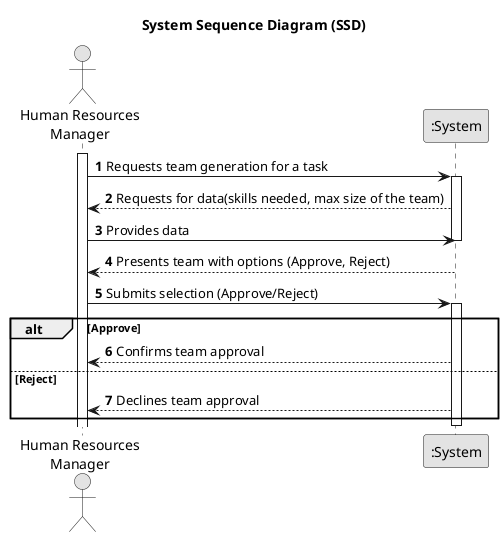@startuml
skinparam monochrome true
skinparam packageStyle rectangle
skinparam shadowing false

title System Sequence Diagram (SSD)

autonumber

actor "Human Resources\nManager" as HRManager
participant ":System" as System

activate HRManager

HRManager -> System : Requests team generation for a task
activate System

    System --> HRManager : Requests for data(skills needed, max size of the team)
    
    HRManager -> System : Provides data
    deactivate System

    
    System --> HRManager : Presents team with options (Approve, Reject)


HRManager -> System : Submits selection (Approve/Reject)
activate System

alt Approve
    System --> HRManager : Confirms team approval
else Reject
    System --> HRManager : Declines team approval
end

deactivate System

@enduml